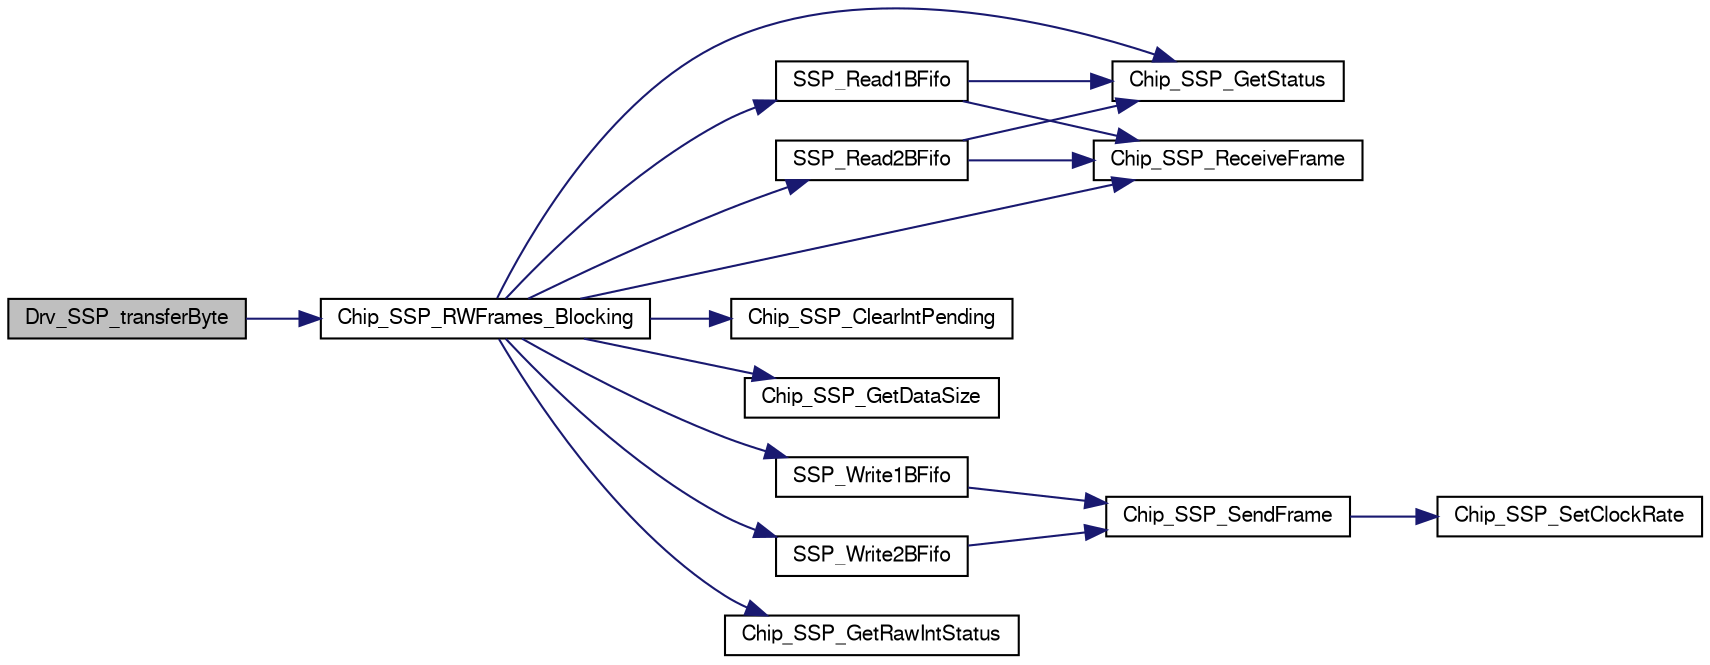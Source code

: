 digraph "Drv_SSP_transferByte"
{
  edge [fontname="FreeSans",fontsize="10",labelfontname="FreeSans",labelfontsize="10"];
  node [fontname="FreeSans",fontsize="10",shape=record];
  rankdir="LR";
  Node1 [label="Drv_SSP_transferByte",height=0.2,width=0.4,color="black", fillcolor="grey75", style="filled", fontcolor="black"];
  Node1 -> Node2 [color="midnightblue",fontsize="10",style="solid"];
  Node2 [label="Chip_SSP_RWFrames_Blocking",height=0.2,width=0.4,color="black", fillcolor="white", style="filled",URL="$group__SSP__17XX__40XX.html#ga302a381ad4d291164144ad2720399078",tooltip="SSP Polling Read/Write in blocking mode. "];
  Node2 -> Node3 [color="midnightblue",fontsize="10",style="solid"];
  Node3 [label="Chip_SSP_GetStatus",height=0.2,width=0.4,color="black", fillcolor="white", style="filled",URL="$group__SSP__17XX__40XX.html#ga82dd278bcdbd80eaacc43abc211a970f",tooltip="Get the current status of SSP controller. "];
  Node2 -> Node4 [color="midnightblue",fontsize="10",style="solid"];
  Node4 [label="Chip_SSP_ReceiveFrame",height=0.2,width=0.4,color="black", fillcolor="white", style="filled",URL="$group__SSP__17XX__40XX.html#ga7da053acf90aff24ca59bdf673207aac",tooltip="Get received SSP data. "];
  Node2 -> Node5 [color="midnightblue",fontsize="10",style="solid"];
  Node5 [label="Chip_SSP_ClearIntPending",height=0.2,width=0.4,color="black", fillcolor="white", style="filled",URL="$group__SSP__17XX__40XX.html#ga5fe8047a36b3055251cff755d339ca4a",tooltip="Clear the corresponding interrupt condition(s) in the SSP controller. "];
  Node2 -> Node6 [color="midnightblue",fontsize="10",style="solid"];
  Node6 [label="Chip_SSP_GetDataSize",height=0.2,width=0.4,color="black", fillcolor="white", style="filled",URL="$group__SSP__17XX__40XX.html#ga421d39f6094d0f335e5acbc3dd5f0b09",tooltip="Get the number of bits transferred in each frame. "];
  Node2 -> Node7 [color="midnightblue",fontsize="10",style="solid"];
  Node7 [label="SSP_Write2BFifo",height=0.2,width=0.4,color="black", fillcolor="white", style="filled",URL="$ssp__17xx__40xx_8c.html#a9c98fc8b1dcf42da02317388972abc5b"];
  Node7 -> Node8 [color="midnightblue",fontsize="10",style="solid"];
  Node8 [label="Chip_SSP_SendFrame",height=0.2,width=0.4,color="black", fillcolor="white", style="filled",URL="$group__SSP__17XX__40XX.html#gab01849b80cad7f46924a04346560006c",tooltip="Send SSP 16-bit data. "];
  Node8 -> Node9 [color="midnightblue",fontsize="10",style="solid"];
  Node9 [label="Chip_SSP_SetClockRate",height=0.2,width=0.4,color="black", fillcolor="white", style="filled",URL="$group__SSP__17XX__40XX.html#ga49832a18e0618a82afd66caa6f868445",tooltip="Set up output clocks per bit for SSP bus. "];
  Node2 -> Node10 [color="midnightblue",fontsize="10",style="solid"];
  Node10 [label="Chip_SSP_GetRawIntStatus",height=0.2,width=0.4,color="black", fillcolor="white", style="filled",URL="$group__SSP__17XX__40XX.html#ga0cc48f6c5bea491f2965b5b6fd0dcf69",tooltip="Get the raw interrupt status. "];
  Node2 -> Node11 [color="midnightblue",fontsize="10",style="solid"];
  Node11 [label="SSP_Read2BFifo",height=0.2,width=0.4,color="black", fillcolor="white", style="filled",URL="$ssp__17xx__40xx_8c.html#aa291d1079d31fe085aa86b70aa21157d"];
  Node11 -> Node3 [color="midnightblue",fontsize="10",style="solid"];
  Node11 -> Node4 [color="midnightblue",fontsize="10",style="solid"];
  Node2 -> Node12 [color="midnightblue",fontsize="10",style="solid"];
  Node12 [label="SSP_Write1BFifo",height=0.2,width=0.4,color="black", fillcolor="white", style="filled",URL="$ssp__17xx__40xx_8c.html#a71e1884ac83b1945523e96f19674efcd"];
  Node12 -> Node8 [color="midnightblue",fontsize="10",style="solid"];
  Node2 -> Node13 [color="midnightblue",fontsize="10",style="solid"];
  Node13 [label="SSP_Read1BFifo",height=0.2,width=0.4,color="black", fillcolor="white", style="filled",URL="$ssp__17xx__40xx_8c.html#aca75d71df356e4e04cbcbeadf96c52c6"];
  Node13 -> Node3 [color="midnightblue",fontsize="10",style="solid"];
  Node13 -> Node4 [color="midnightblue",fontsize="10",style="solid"];
}
